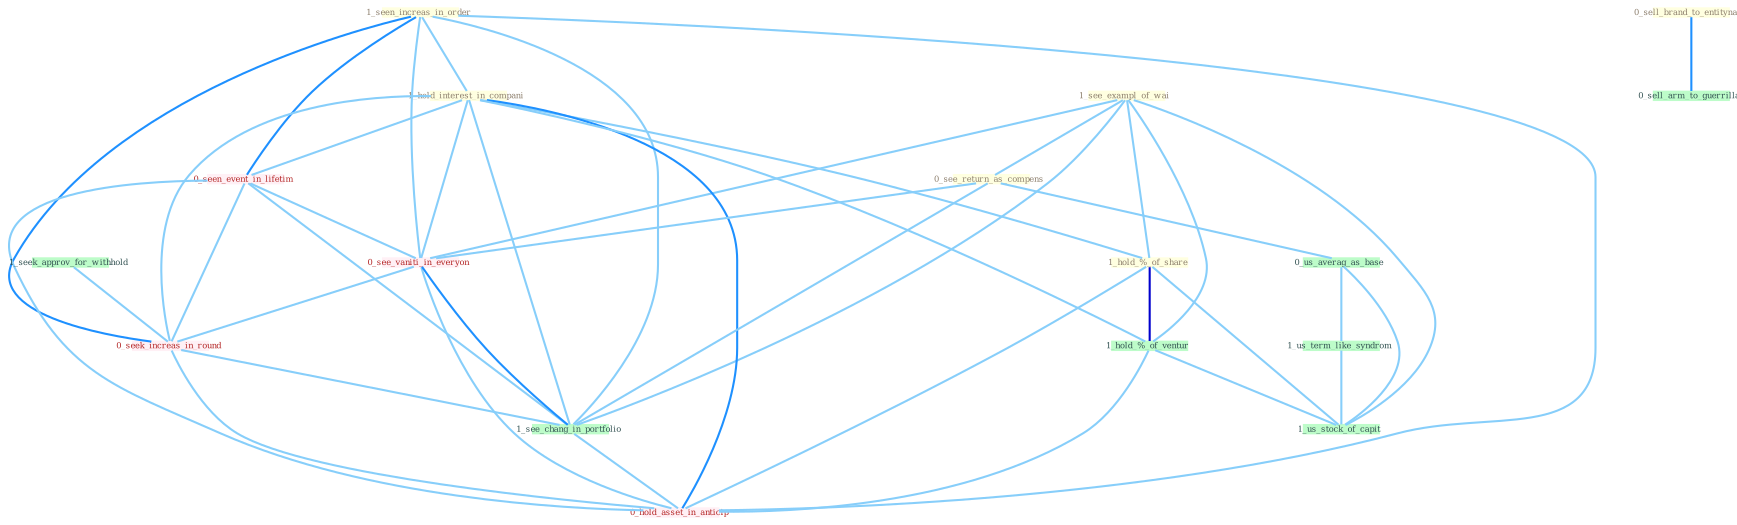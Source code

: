 Graph G{ 
    node
    [shape=polygon,style=filled,width=.5,height=.06,color="#BDFCC9",fixedsize=true,fontsize=4,
    fontcolor="#2f4f4f"];
    {node
    [color="#ffffe0", fontcolor="#8b7d6b"] "1_seen_increas_in_order " "1_see_exampl_of_wai " "1_hold_interest_in_compani " "1_hold_%_of_share " "0_sell_brand_to_entitynam " "0_see_return_as_compens "}
{node [color="#fff0f5", fontcolor="#b22222"] "0_seen_event_in_lifetim " "0_see_vaniti_in_everyon " "0_seek_increas_in_round " "0_hold_asset_in_anticip "}
edge [color="#B0E2FF"];

	"1_seen_increas_in_order " -- "1_hold_interest_in_compani " [w="1", color="#87cefa" ];
	"1_seen_increas_in_order " -- "0_seen_event_in_lifetim " [w="2", color="#1e90ff" , len=0.8];
	"1_seen_increas_in_order " -- "0_see_vaniti_in_everyon " [w="1", color="#87cefa" ];
	"1_seen_increas_in_order " -- "0_seek_increas_in_round " [w="2", color="#1e90ff" , len=0.8];
	"1_seen_increas_in_order " -- "1_see_chang_in_portfolio " [w="1", color="#87cefa" ];
	"1_seen_increas_in_order " -- "0_hold_asset_in_anticip " [w="1", color="#87cefa" ];
	"1_see_exampl_of_wai " -- "1_hold_%_of_share " [w="1", color="#87cefa" ];
	"1_see_exampl_of_wai " -- "0_see_return_as_compens " [w="1", color="#87cefa" ];
	"1_see_exampl_of_wai " -- "1_hold_%_of_ventur " [w="1", color="#87cefa" ];
	"1_see_exampl_of_wai " -- "0_see_vaniti_in_everyon " [w="1", color="#87cefa" ];
	"1_see_exampl_of_wai " -- "1_us_stock_of_capit " [w="1", color="#87cefa" ];
	"1_see_exampl_of_wai " -- "1_see_chang_in_portfolio " [w="1", color="#87cefa" ];
	"1_hold_interest_in_compani " -- "1_hold_%_of_share " [w="1", color="#87cefa" ];
	"1_hold_interest_in_compani " -- "0_seen_event_in_lifetim " [w="1", color="#87cefa" ];
	"1_hold_interest_in_compani " -- "1_hold_%_of_ventur " [w="1", color="#87cefa" ];
	"1_hold_interest_in_compani " -- "0_see_vaniti_in_everyon " [w="1", color="#87cefa" ];
	"1_hold_interest_in_compani " -- "0_seek_increas_in_round " [w="1", color="#87cefa" ];
	"1_hold_interest_in_compani " -- "1_see_chang_in_portfolio " [w="1", color="#87cefa" ];
	"1_hold_interest_in_compani " -- "0_hold_asset_in_anticip " [w="2", color="#1e90ff" , len=0.8];
	"1_hold_%_of_share " -- "1_hold_%_of_ventur " [w="3", color="#0000cd" , len=0.6];
	"1_hold_%_of_share " -- "1_us_stock_of_capit " [w="1", color="#87cefa" ];
	"1_hold_%_of_share " -- "0_hold_asset_in_anticip " [w="1", color="#87cefa" ];
	"0_sell_brand_to_entitynam " -- "0_sell_arm_to_guerrilla " [w="2", color="#1e90ff" , len=0.8];
	"0_see_return_as_compens " -- "0_us_averag_as_base " [w="1", color="#87cefa" ];
	"0_see_return_as_compens " -- "0_see_vaniti_in_everyon " [w="1", color="#87cefa" ];
	"0_see_return_as_compens " -- "1_see_chang_in_portfolio " [w="1", color="#87cefa" ];
	"0_seen_event_in_lifetim " -- "0_see_vaniti_in_everyon " [w="1", color="#87cefa" ];
	"0_seen_event_in_lifetim " -- "0_seek_increas_in_round " [w="1", color="#87cefa" ];
	"0_seen_event_in_lifetim " -- "1_see_chang_in_portfolio " [w="1", color="#87cefa" ];
	"0_seen_event_in_lifetim " -- "0_hold_asset_in_anticip " [w="1", color="#87cefa" ];
	"0_us_averag_as_base " -- "1_us_term_like_syndrom " [w="1", color="#87cefa" ];
	"0_us_averag_as_base " -- "1_us_stock_of_capit " [w="1", color="#87cefa" ];
	"1_us_term_like_syndrom " -- "1_us_stock_of_capit " [w="1", color="#87cefa" ];
	"1_seek_approv_for_withhold " -- "0_seek_increas_in_round " [w="1", color="#87cefa" ];
	"1_hold_%_of_ventur " -- "1_us_stock_of_capit " [w="1", color="#87cefa" ];
	"1_hold_%_of_ventur " -- "0_hold_asset_in_anticip " [w="1", color="#87cefa" ];
	"0_see_vaniti_in_everyon " -- "0_seek_increas_in_round " [w="1", color="#87cefa" ];
	"0_see_vaniti_in_everyon " -- "1_see_chang_in_portfolio " [w="2", color="#1e90ff" , len=0.8];
	"0_see_vaniti_in_everyon " -- "0_hold_asset_in_anticip " [w="1", color="#87cefa" ];
	"0_seek_increas_in_round " -- "1_see_chang_in_portfolio " [w="1", color="#87cefa" ];
	"0_seek_increas_in_round " -- "0_hold_asset_in_anticip " [w="1", color="#87cefa" ];
	"1_see_chang_in_portfolio " -- "0_hold_asset_in_anticip " [w="1", color="#87cefa" ];
}